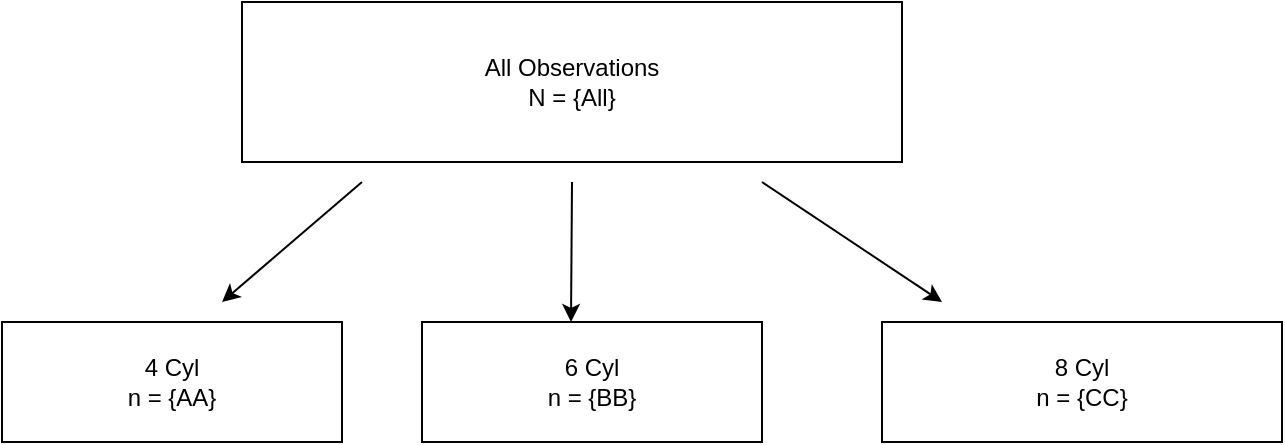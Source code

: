 <mxfile version="21.7.2" type="device">
  <diagram name="Page-1" id="1OqTOC81FNi64Lq26u4-">
    <mxGraphModel dx="1205" dy="662" grid="1" gridSize="10" guides="1" tooltips="1" connect="1" arrows="1" fold="1" page="1" pageScale="1" pageWidth="850" pageHeight="1100" math="0" shadow="0">
      <root>
        <mxCell id="0" />
        <mxCell id="1" parent="0" />
        <mxCell id="gf5Ety0jTJO6T_87kzxX-1" value="All Observations&lt;br&gt;N = {All}" style="rounded=0;whiteSpace=wrap;html=1;" vertex="1" parent="1">
          <mxGeometry x="220" y="80" width="330" height="80" as="geometry" />
        </mxCell>
        <mxCell id="gf5Ety0jTJO6T_87kzxX-3" value="" style="endArrow=classic;html=1;rounded=0;" edge="1" parent="1">
          <mxGeometry width="50" height="50" relative="1" as="geometry">
            <mxPoint x="385" y="170" as="sourcePoint" />
            <mxPoint x="384.5" y="240" as="targetPoint" />
          </mxGeometry>
        </mxCell>
        <mxCell id="gf5Ety0jTJO6T_87kzxX-4" value="" style="endArrow=classic;html=1;rounded=0;" edge="1" parent="1">
          <mxGeometry width="50" height="50" relative="1" as="geometry">
            <mxPoint x="280" y="170" as="sourcePoint" />
            <mxPoint x="210" y="230" as="targetPoint" />
          </mxGeometry>
        </mxCell>
        <mxCell id="gf5Ety0jTJO6T_87kzxX-5" value="" style="endArrow=classic;html=1;rounded=0;" edge="1" parent="1">
          <mxGeometry width="50" height="50" relative="1" as="geometry">
            <mxPoint x="480" y="170" as="sourcePoint" />
            <mxPoint x="570" y="230" as="targetPoint" />
          </mxGeometry>
        </mxCell>
        <mxCell id="gf5Ety0jTJO6T_87kzxX-6" value="4 Cyl&lt;br&gt;n = {AA}" style="rounded=0;whiteSpace=wrap;html=1;" vertex="1" parent="1">
          <mxGeometry x="100" y="240" width="170" height="60" as="geometry" />
        </mxCell>
        <mxCell id="gf5Ety0jTJO6T_87kzxX-8" value="6 Cyl&lt;br&gt;n = {BB}" style="rounded=0;whiteSpace=wrap;html=1;" vertex="1" parent="1">
          <mxGeometry x="310" y="240" width="170" height="60" as="geometry" />
        </mxCell>
        <mxCell id="gf5Ety0jTJO6T_87kzxX-10" value="8 Cyl&lt;br&gt;n = {CC}" style="rounded=0;whiteSpace=wrap;html=1;" vertex="1" parent="1">
          <mxGeometry x="540" y="240" width="200" height="60" as="geometry" />
        </mxCell>
      </root>
    </mxGraphModel>
  </diagram>
</mxfile>
